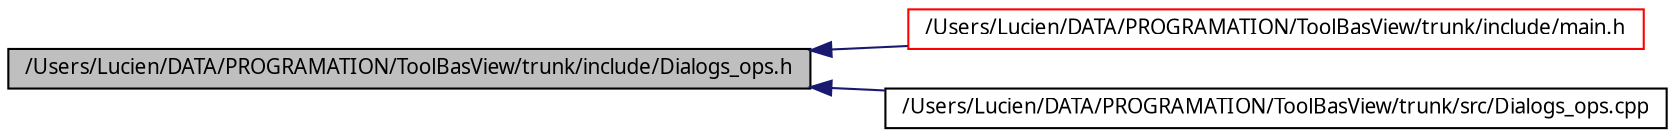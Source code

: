 digraph G
{
  edge [fontname="FreeSans.ttf",fontsize=10,labelfontname="FreeSans.ttf",labelfontsize=10];
  node [fontname="FreeSans.ttf",fontsize=10,shape=record];
  rankdir=LR;
  Node1 [label="/Users/Lucien/DATA/PROGRAMATION/ToolBasView/trunk/include/Dialogs_ops.h",height=0.2,width=0.4,color="black", fillcolor="grey75", style="filled" fontcolor="black"];
  Node1 -> Node2 [dir=back,color="midnightblue",fontsize=10,style="solid"];
  Node2 [label="/Users/Lucien/DATA/PROGRAMATION/ToolBasView/trunk/include/main.h",height=0.2,width=0.4,color="red", fillcolor="white", style="filled",URL="$main_8h-source.html"];
  Node1 -> Node3 [dir=back,color="midnightblue",fontsize=10,style="solid"];
  Node3 [label="/Users/Lucien/DATA/PROGRAMATION/ToolBasView/trunk/src/Dialogs_ops.cpp",height=0.2,width=0.4,color="black", fillcolor="white", style="filled",URL="$_dialogs__ops_8cpp.html"];
}
